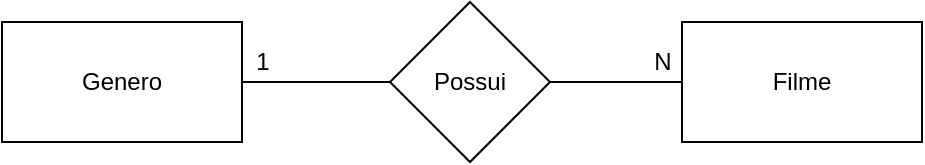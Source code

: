 <mxfile version="14.4.3" type="device" pages="2"><diagram id="qVbLD7XNJ1ajbMxDE4dt" name="conceitual"><mxGraphModel dx="942" dy="614" grid="1" gridSize="10" guides="1" tooltips="1" connect="1" arrows="1" fold="1" page="1" pageScale="1" pageWidth="827" pageHeight="1169" math="0" shadow="0"><root><mxCell id="0"/><mxCell id="1" parent="0"/><mxCell id="lwL3xFaIhKDMckVqFqQS-1" value="Genero" style="rounded=0;whiteSpace=wrap;html=1;" vertex="1" parent="1"><mxGeometry x="140" y="220" width="120" height="60" as="geometry"/></mxCell><mxCell id="lwL3xFaIhKDMckVqFqQS-2" value="" style="endArrow=none;html=1;exitX=1;exitY=0.5;exitDx=0;exitDy=0;" edge="1" parent="1" source="lwL3xFaIhKDMckVqFqQS-1"><mxGeometry width="50" height="50" relative="1" as="geometry"><mxPoint x="370" y="300" as="sourcePoint"/><mxPoint x="340" y="250" as="targetPoint"/></mxGeometry></mxCell><mxCell id="lwL3xFaIhKDMckVqFqQS-3" value="Possui" style="rhombus;whiteSpace=wrap;html=1;" vertex="1" parent="1"><mxGeometry x="334" y="210" width="80" height="80" as="geometry"/></mxCell><mxCell id="lwL3xFaIhKDMckVqFqQS-4" value="Filme" style="rounded=0;whiteSpace=wrap;html=1;" vertex="1" parent="1"><mxGeometry x="480" y="220" width="120" height="60" as="geometry"/></mxCell><mxCell id="lwL3xFaIhKDMckVqFqQS-5" value="" style="endArrow=none;html=1;exitX=1;exitY=0.5;exitDx=0;exitDy=0;entryX=0;entryY=0.5;entryDx=0;entryDy=0;" edge="1" parent="1" source="lwL3xFaIhKDMckVqFqQS-3" target="lwL3xFaIhKDMckVqFqQS-4"><mxGeometry width="50" height="50" relative="1" as="geometry"><mxPoint x="350" y="270" as="sourcePoint"/><mxPoint x="489" y="250" as="targetPoint"/></mxGeometry></mxCell><mxCell id="lwL3xFaIhKDMckVqFqQS-8" value="1" style="text;html=1;align=center;verticalAlign=middle;resizable=0;points=[];autosize=1;" vertex="1" parent="1"><mxGeometry x="260" y="230" width="20" height="20" as="geometry"/></mxCell><mxCell id="lwL3xFaIhKDMckVqFqQS-9" value="N" style="text;html=1;align=center;verticalAlign=middle;resizable=0;points=[];autosize=1;" vertex="1" parent="1"><mxGeometry x="460" y="230" width="20" height="20" as="geometry"/></mxCell></root></mxGraphModel></diagram><diagram id="sXQ2qQHKOtki_W7Ky4mt" name="logico"><mxGraphModel dx="942" dy="614" grid="1" gridSize="10" guides="1" tooltips="1" connect="1" arrows="1" fold="1" page="1" pageScale="1" pageWidth="1200" pageHeight="1600" math="0" shadow="0"><root><mxCell id="oQaC-nQIST6nst8nDHAL-0"/><mxCell id="oQaC-nQIST6nst8nDHAL-1" parent="oQaC-nQIST6nst8nDHAL-0"/><mxCell id="oQaC-nQIST6nst8nDHAL-2" value="Genero" style="shape=table;startSize=30;container=1;collapsible=1;childLayout=tableLayout;fixedRows=1;rowLines=0;fontStyle=1;align=center;resizeLast=1;" vertex="1" parent="oQaC-nQIST6nst8nDHAL-1"><mxGeometry x="220" y="220" width="180" height="100" as="geometry"/></mxCell><mxCell id="oQaC-nQIST6nst8nDHAL-3" value="" style="shape=partialRectangle;collapsible=0;dropTarget=0;pointerEvents=0;fillColor=none;top=0;left=0;bottom=1;right=0;points=[[0,0.5],[1,0.5]];portConstraint=eastwest;" vertex="1" parent="oQaC-nQIST6nst8nDHAL-2"><mxGeometry y="30" width="180" height="30" as="geometry"/></mxCell><mxCell id="oQaC-nQIST6nst8nDHAL-4" value="PK" style="shape=partialRectangle;connectable=0;fillColor=none;top=0;left=0;bottom=0;right=0;fontStyle=1;overflow=hidden;" vertex="1" parent="oQaC-nQIST6nst8nDHAL-3"><mxGeometry width="30" height="30" as="geometry"/></mxCell><mxCell id="oQaC-nQIST6nst8nDHAL-5" value="idGenero" style="shape=partialRectangle;connectable=0;fillColor=none;top=0;left=0;bottom=0;right=0;align=left;spacingLeft=6;fontStyle=5;overflow=hidden;" vertex="1" parent="oQaC-nQIST6nst8nDHAL-3"><mxGeometry x="30" width="150" height="30" as="geometry"/></mxCell><mxCell id="oQaC-nQIST6nst8nDHAL-6" value="" style="shape=partialRectangle;collapsible=0;dropTarget=0;pointerEvents=0;fillColor=none;top=0;left=0;bottom=0;right=0;points=[[0,0.5],[1,0.5]];portConstraint=eastwest;" vertex="1" parent="oQaC-nQIST6nst8nDHAL-2"><mxGeometry y="60" width="180" height="30" as="geometry"/></mxCell><mxCell id="oQaC-nQIST6nst8nDHAL-7" value="" style="shape=partialRectangle;connectable=0;fillColor=none;top=0;left=0;bottom=0;right=0;editable=1;overflow=hidden;" vertex="1" parent="oQaC-nQIST6nst8nDHAL-6"><mxGeometry width="30" height="30" as="geometry"/></mxCell><mxCell id="oQaC-nQIST6nst8nDHAL-8" value="Nome" style="shape=partialRectangle;connectable=0;fillColor=none;top=0;left=0;bottom=0;right=0;align=left;spacingLeft=6;overflow=hidden;" vertex="1" parent="oQaC-nQIST6nst8nDHAL-6"><mxGeometry x="30" width="150" height="30" as="geometry"/></mxCell><mxCell id="nJXbaGwmFTMk9blMe7KJ-0" value="Filme" style="shape=table;startSize=30;container=1;collapsible=1;childLayout=tableLayout;fixedRows=1;rowLines=0;fontStyle=1;align=center;resizeLast=1;" vertex="1" parent="oQaC-nQIST6nst8nDHAL-1"><mxGeometry x="520" y="220" width="180" height="130" as="geometry"/></mxCell><mxCell id="nJXbaGwmFTMk9blMe7KJ-1" value="" style="shape=partialRectangle;collapsible=0;dropTarget=0;pointerEvents=0;fillColor=none;top=0;left=0;bottom=0;right=0;points=[[0,0.5],[1,0.5]];portConstraint=eastwest;" vertex="1" parent="nJXbaGwmFTMk9blMe7KJ-0"><mxGeometry y="30" width="180" height="30" as="geometry"/></mxCell><mxCell id="nJXbaGwmFTMk9blMe7KJ-2" value="PK" style="shape=partialRectangle;connectable=0;fillColor=none;top=0;left=0;bottom=0;right=0;fontStyle=1;overflow=hidden;" vertex="1" parent="nJXbaGwmFTMk9blMe7KJ-1"><mxGeometry width="60" height="30" as="geometry"/></mxCell><mxCell id="nJXbaGwmFTMk9blMe7KJ-3" value="idFilme" style="shape=partialRectangle;connectable=0;fillColor=none;top=0;left=0;bottom=0;right=0;align=left;spacingLeft=6;fontStyle=5;overflow=hidden;" vertex="1" parent="nJXbaGwmFTMk9blMe7KJ-1"><mxGeometry x="60" width="120" height="30" as="geometry"/></mxCell><mxCell id="nJXbaGwmFTMk9blMe7KJ-4" value="" style="shape=partialRectangle;collapsible=0;dropTarget=0;pointerEvents=0;fillColor=none;top=0;left=0;bottom=1;right=0;points=[[0,0.5],[1,0.5]];portConstraint=eastwest;" vertex="1" parent="nJXbaGwmFTMk9blMe7KJ-0"><mxGeometry y="60" width="180" height="30" as="geometry"/></mxCell><mxCell id="nJXbaGwmFTMk9blMe7KJ-5" value="FK" style="shape=partialRectangle;connectable=0;fillColor=none;top=0;left=0;bottom=0;right=0;fontStyle=1;overflow=hidden;" vertex="1" parent="nJXbaGwmFTMk9blMe7KJ-4"><mxGeometry width="60" height="30" as="geometry"/></mxCell><mxCell id="nJXbaGwmFTMk9blMe7KJ-6" value="idGenero" style="shape=partialRectangle;connectable=0;fillColor=none;top=0;left=0;bottom=0;right=0;align=left;spacingLeft=6;fontStyle=5;overflow=hidden;" vertex="1" parent="nJXbaGwmFTMk9blMe7KJ-4"><mxGeometry x="60" width="120" height="30" as="geometry"/></mxCell><mxCell id="nJXbaGwmFTMk9blMe7KJ-7" value="" style="shape=partialRectangle;collapsible=0;dropTarget=0;pointerEvents=0;fillColor=none;top=0;left=0;bottom=0;right=0;points=[[0,0.5],[1,0.5]];portConstraint=eastwest;" vertex="1" parent="nJXbaGwmFTMk9blMe7KJ-0"><mxGeometry y="90" width="180" height="30" as="geometry"/></mxCell><mxCell id="nJXbaGwmFTMk9blMe7KJ-8" value="" style="shape=partialRectangle;connectable=0;fillColor=none;top=0;left=0;bottom=0;right=0;editable=1;overflow=hidden;" vertex="1" parent="nJXbaGwmFTMk9blMe7KJ-7"><mxGeometry width="60" height="30" as="geometry"/></mxCell><mxCell id="nJXbaGwmFTMk9blMe7KJ-9" value="Titulo" style="shape=partialRectangle;connectable=0;fillColor=none;top=0;left=0;bottom=0;right=0;align=left;spacingLeft=6;overflow=hidden;" vertex="1" parent="nJXbaGwmFTMk9blMe7KJ-7"><mxGeometry x="60" width="120" height="30" as="geometry"/></mxCell><mxCell id="nJXbaGwmFTMk9blMe7KJ-13" value="" style="edgeStyle=entityRelationEdgeStyle;fontSize=12;html=1;endArrow=ERoneToMany;exitX=1;exitY=0.5;exitDx=0;exitDy=0;entryX=0;entryY=0.5;entryDx=0;entryDy=0;entryPerimeter=0;" edge="1" parent="oQaC-nQIST6nst8nDHAL-1" source="oQaC-nQIST6nst8nDHAL-3" target="nJXbaGwmFTMk9blMe7KJ-4"><mxGeometry width="100" height="100" relative="1" as="geometry"><mxPoint x="460" y="340" as="sourcePoint"/><mxPoint x="560" y="240" as="targetPoint"/></mxGeometry></mxCell></root></mxGraphModel></diagram></mxfile>